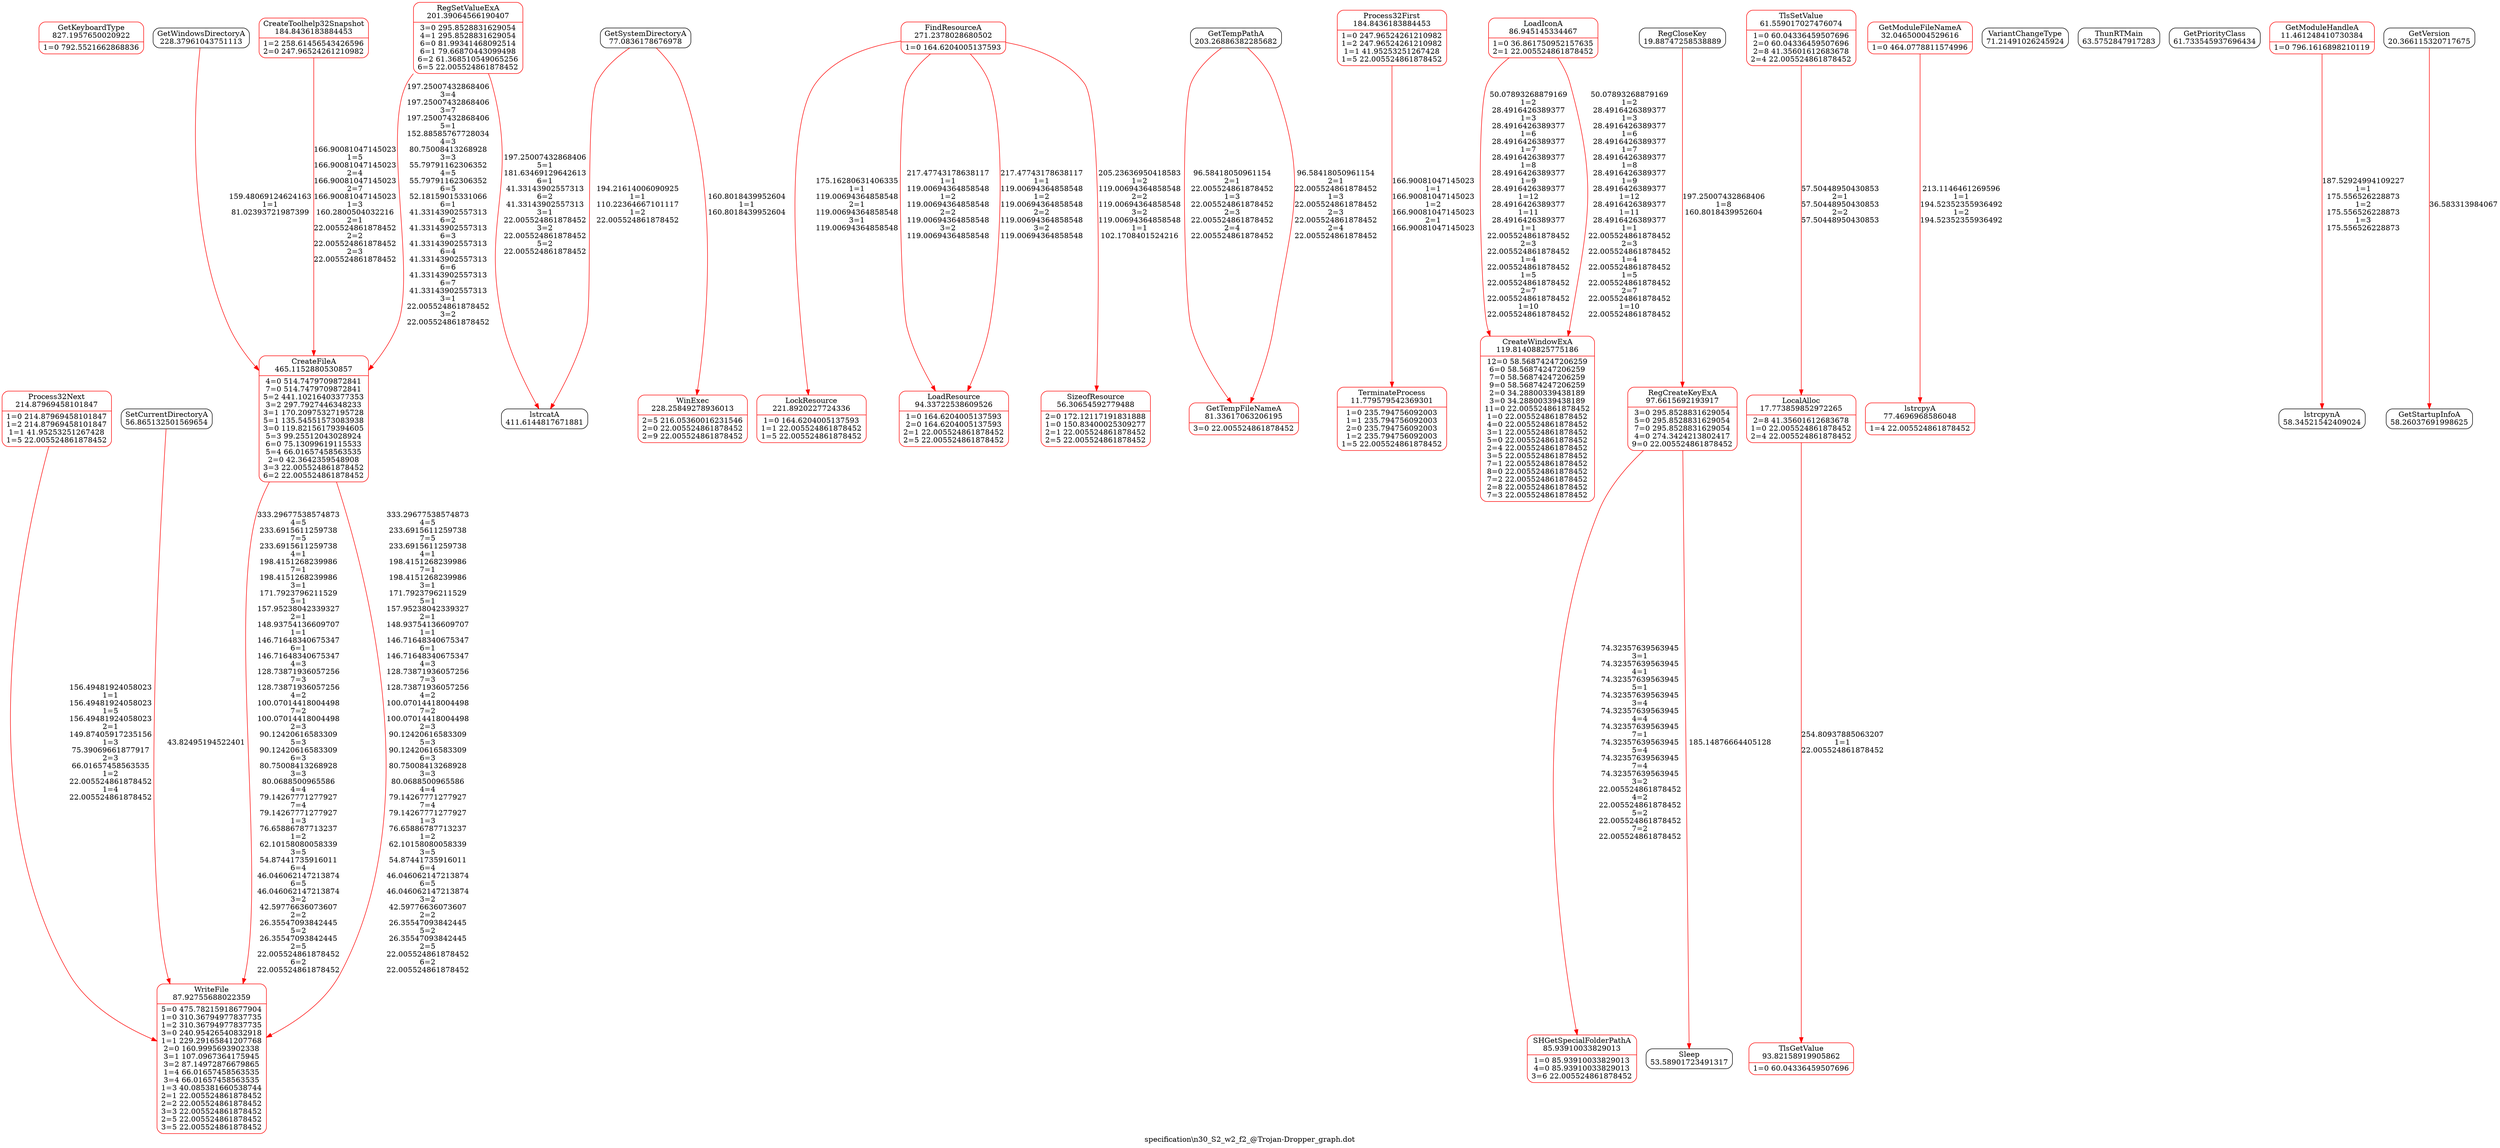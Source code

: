 digraph graphname { node [style=rounded]; label="specification\\n30_S2_w2_f2_@Trojan-Dropper_graph.dot";
GetKeyboardType	 [shape=record label="{GetKeyboardType\n827.1957650020922|{1=0 792.5521662868836}}" color=red];
CreateFileA	 [shape=record label="{CreateFileA\n465.1152880530857|{4=0 514.7479709872841\n7=0 514.7479709872841\n5=2 441.10216403377353\n3=2 297.7927446348233\n3=1 170.20975327195728\n5=1 135.54551573083938\n3=0 119.82156179394605\n5=3 99.25512043028924\n6=0 75.13099619115533\n5=4 66.01657458563535\n2=0 42.3642359548908\n3=3 22.005524861878452\n6=2 22.005524861878452}}" color=red];
lstrcatA	 [shape=record label="{lstrcatA\n411.6144817671881}" color=black];
FindResourceA	 [shape=record label="{FindResourceA\n271.2378028680502|{1=0 164.6204005137593}}" color=red];
GetWindowsDirectoryA	 [shape=record label="{GetWindowsDirectoryA\n228.37961043751113}" color=black];
WinExec	 [shape=record label="{WinExec\n228.25849278936013|{2=5 216.05360016231546\n2=0 22.005524861878452\n2=9 22.005524861878452}}" color=red];
LockResource	 [shape=record label="{LockResource\n221.8920227724336|{1=0 164.6204005137593\n1=1 22.005524861878452\n1=5 22.005524861878452}}" color=red];
Process32Next	 [shape=record label="{Process32Next\n214.87969458101847|{1=0 214.87969458101847\n1=2 214.87969458101847\n1=1 41.95253251267428\n1=5 22.005524861878452}}" color=red];
GetTempPathA	 [shape=record label="{GetTempPathA\n203.26886382285682}" color=black];
RegSetValueExA	 [shape=record label="{RegSetValueExA\n201.39064566190407|{3=0 295.8528831629054\n4=1 295.8528831629054\n6=0 81.99341468092514\n6=1 79.66870443099498\n6=2 61.368510549065256\n6=5 22.005524861878452}}" color=red];
CreateToolhelp32Snapshot	 [shape=record label="{CreateToolhelp32Snapshot\n184.8436183884453|{1=2 258.61456543426596\n2=0 247.96524261210982}}" color=red];
Process32First	 [shape=record label="{Process32First\n184.8436183884453|{1=0 247.96524261210982\n1=2 247.96524261210982\n1=1 41.95253251267428\n1=5 22.005524861878452}}" color=red];
CreateWindowExA	 [shape=record label="{CreateWindowExA\n119.81408825775186|{12=0 58.56874247206259\n6=0 58.56874247206259\n7=0 58.56874247206259\n9=0 58.56874247206259\n2=0 34.28800339438189\n3=0 34.28800339438189\n11=0 22.005524861878452\n1=0 22.005524861878452\n4=0 22.005524861878452\n3=1 22.005524861878452\n5=0 22.005524861878452\n2=4 22.005524861878452\n3=5 22.005524861878452\n7=1 22.005524861878452\n8=0 22.005524861878452\n7=2 22.005524861878452\n2=8 22.005524861878452\n7=3 22.005524861878452}}" color=red];
RegCreateKeyExA	 [shape=record label="{RegCreateKeyExA\n97.6615692193917|{3=0 295.8528831629054\n5=0 295.8528831629054\n7=0 295.8528831629054\n4=0 274.3424213802417\n9=0 22.005524861878452}}" color=red];
LoadResource	 [shape=record label="{LoadResource\n94.33722538609526|{1=0 164.6204005137593\n2=0 164.6204005137593\n2=1 22.005524861878452\n2=5 22.005524861878452}}" color=red];
TlsGetValue	 [shape=record label="{TlsGetValue\n93.82158919905862|{1=0 60.04336459507696}}" color=red];
WriteFile	 [shape=record label="{WriteFile\n87.92755688022359|{5=0 475.78215918677904\n1=0 310.36794977837735\n1=2 310.36794977837735\n3=0 240.95426540832918\n1=1 229.29165841207768\n2=0 160.9995693902338\n3=1 107.0967364175945\n3=2 87.14972876679865\n1=4 66.01657458563535\n3=4 66.01657458563535\n1=3 40.085381660538744\n2=1 22.005524861878452\n2=2 22.005524861878452\n3=3 22.005524861878452\n2=5 22.005524861878452\n3=5 22.005524861878452}}" color=red];
LoadIconA	 [shape=record label="{LoadIconA\n86.945145334467|{1=0 36.861750952157635\n2=1 22.005524861878452}}" color=red];
SHGetSpecialFolderPathA	 [shape=record label="{SHGetSpecialFolderPathA\n85.93910033829013|{1=0 85.93910033829013\n4=0 85.93910033829013\n3=6 22.005524861878452}}" color=red];
GetTempFileNameA	 [shape=record label="{GetTempFileNameA\n81.33617063206195|{3=0 22.005524861878452}}" color=red];
lstrcpyA	 [shape=record label="{lstrcpyA\n77.4696968586048|{1=4 22.005524861878452}}" color=red];
GetSystemDirectoryA	 [shape=record label="{GetSystemDirectoryA\n77.0836178676978}" color=black];
VariantChangeType	 [shape=record label="{VariantChangeType\n71.21491026245924}" color=black];
ThunRTMain	 [shape=record label="{ThunRTMain\n63.5752847917283}" color=black];
GetPriorityClass	 [shape=record label="{GetPriorityClass\n61.733545937696434}" color=black];
TlsSetValue	 [shape=record label="{TlsSetValue\n61.559017027476074|{1=0 60.04336459507696\n2=0 60.04336459507696\n2=8 41.35601612683678\n2=4 22.005524861878452}}" color=red];
lstrcpynA	 [shape=record label="{lstrcpynA\n58.34521542409024}" color=black];
GetStartupInfoA	 [shape=record label="{GetStartupInfoA\n58.26037691998625}" color=black];
SetCurrentDirectoryA	 [shape=record label="{SetCurrentDirectoryA\n56.865132501569654}" color=black];
SizeofResource	 [shape=record label="{SizeofResource\n56.30654592779488|{2=0 172.12117191831888\n1=0 150.83400025309277\n2=1 22.005524861878452\n2=5 22.005524861878452}}" color=red];
Sleep	 [shape=record label="{Sleep\n53.58901723491317}" color=black];
TerminateProcess	 [shape=record label="{TerminateProcess\n11.779579542369301|{1=0 235.794756092003\n1=1 235.794756092003\n2=0 235.794756092003\n1=2 235.794756092003\n1=5 22.005524861878452}}" color=red];
RegCloseKey	 [shape=record label="{RegCloseKey\n19.88747258538889}" color=black];
LocalAlloc	 [shape=record label="{LocalAlloc\n17.773859852972265|{2=8 41.35601612683678\n1=0 22.005524861878452\n2=4 22.005524861878452}}" color=red];
GetModuleFileNameA	 [shape=record label="{GetModuleFileNameA\n32.04650004529616|{1=0 464.0778811574996}}" color=red];
GetModuleHandleA	 [shape=record label="{GetModuleHandleA\n11.461248410730384|{1=0 796.1616898210119}}" color=red];
GetVersion	 [shape=record label="{GetVersion\n20.366115320717675}" color=black];
CreateFileA->WriteFile	 [label="333.29677538574873\n4=5\n233.6915611259738\n7=5\n233.6915611259738\n4=1\n198.4151268239986\n7=1\n198.4151268239986\n3=1\n171.7923796211529\n5=1\n157.95238042339327\n2=1\n148.93754136609707\n1=1\n146.71648340675347\n6=1\n146.71648340675347\n4=3\n128.73871936057256\n7=3\n128.73871936057256\n4=2\n100.07014418004498\n7=2\n100.07014418004498\n2=3\n90.12420616583309\n5=3\n90.12420616583309\n6=3\n80.75008413268928\n3=3\n80.0688500965586\n4=4\n79.14267771277927\n7=4\n79.14267771277927\n1=3\n76.65886787713237\n1=2\n62.10158080058339\n3=5\n54.87441735916011\n6=4\n46.046062147213874\n6=5\n46.046062147213874\n3=2\n42.59776636073607\n2=2\n26.35547093842445\n5=2\n26.35547093842445\n2=5\n22.005524861878452\n6=2\n22.005524861878452" color=red];
RegSetValueExA->lstrcatA	 [label="197.25007432868406\n5=1\n181.63469129642613\n6=1\n41.33143902557313\n6=2\n41.33143902557313\n3=1\n22.005524861878452\n3=2\n22.005524861878452\n5=2\n22.005524861878452" color=red];
FindResourceA->LoadResource	 [label="217.47743178638117\n1=1\n119.00694364858548\n1=2\n119.00694364858548\n2=2\n119.00694364858548\n3=2\n119.00694364858548" color=red];
GetWindowsDirectoryA->CreateFileA	 [label="159.48069124624163\n1=1\n81.02393721987399" color=red];
GetSystemDirectoryA->WinExec	 [label="160.8018439952604\n1=1\n160.8018439952604" color=red];
FindResourceA->LockResource	 [label="175.16280631406335\n1=1\n119.00694364858548\n2=1\n119.00694364858548\n3=1\n119.00694364858548" color=red];
Process32Next->WriteFile	 [label="156.49481924058023\n1=1\n156.49481924058023\n1=5\n156.49481924058023\n2=1\n149.87405917235156\n1=3\n75.39069661877917\n2=3\n66.01657458563535\n1=2\n22.005524861878452\n1=4\n22.005524861878452" color=red];
GetTempPathA->GetTempFileNameA	 [label="96.58418050961154\n2=1\n22.005524861878452\n1=3\n22.005524861878452\n2=3\n22.005524861878452\n2=4\n22.005524861878452" color=red];
RegSetValueExA->CreateFileA	 [label="197.25007432868406\n3=4\n197.25007432868406\n3=7\n197.25007432868406\n5=1\n152.88585767728034\n4=3\n80.75008413268928\n3=3\n55.79791162306352\n4=5\n55.79791162306352\n6=5\n52.18159015331066\n6=1\n41.33143902557313\n6=2\n41.33143902557313\n6=3\n41.33143902557313\n6=4\n41.33143902557313\n6=6\n41.33143902557313\n6=7\n41.33143902557313\n3=1\n22.005524861878452\n3=2\n22.005524861878452" color=red];
CreateToolhelp32Snapshot->CreateFileA	 [label="166.90081047145023\n1=5\n166.90081047145023\n2=4\n166.90081047145023\n2=7\n166.90081047145023\n1=3\n160.2800504032216\n2=1\n22.005524861878452\n2=2\n22.005524861878452\n2=3\n22.005524861878452" color=red];
Process32First->TerminateProcess	 [label="166.90081047145023\n1=1\n166.90081047145023\n1=2\n166.90081047145023\n2=1\n166.90081047145023" color=red];
LoadIconA->CreateWindowExA	 [label="50.07893268879169\n1=2\n28.4916426389377\n1=3\n28.4916426389377\n1=6\n28.4916426389377\n1=7\n28.4916426389377\n1=8\n28.4916426389377\n1=9\n28.4916426389377\n1=12\n28.4916426389377\n1=11\n28.4916426389377\n1=1\n22.005524861878452\n2=3\n22.005524861878452\n1=4\n22.005524861878452\n1=5\n22.005524861878452\n2=7\n22.005524861878452\n1=10\n22.005524861878452" color=red];
RegCloseKey->RegCreateKeyExA	 [label="197.25007432868406\n1=8\n160.8018439952604" color=red];
FindResourceA->LoadResource	 [label="217.47743178638117\n1=1\n119.00694364858548\n1=2\n119.00694364858548\n2=2\n119.00694364858548\n3=2\n119.00694364858548" color=red];
LocalAlloc->TlsGetValue	 [label="254.80937885063207\n1=1\n22.005524861878452" color=red];
CreateFileA->WriteFile	 [label="333.29677538574873\n4=5\n233.6915611259738\n7=5\n233.6915611259738\n4=1\n198.4151268239986\n7=1\n198.4151268239986\n3=1\n171.7923796211529\n5=1\n157.95238042339327\n2=1\n148.93754136609707\n1=1\n146.71648340675347\n6=1\n146.71648340675347\n4=3\n128.73871936057256\n7=3\n128.73871936057256\n4=2\n100.07014418004498\n7=2\n100.07014418004498\n2=3\n90.12420616583309\n5=3\n90.12420616583309\n6=3\n80.75008413268928\n3=3\n80.0688500965586\n4=4\n79.14267771277927\n7=4\n79.14267771277927\n1=3\n76.65886787713237\n1=2\n62.10158080058339\n3=5\n54.87441735916011\n6=4\n46.046062147213874\n6=5\n46.046062147213874\n3=2\n42.59776636073607\n2=2\n26.35547093842445\n5=2\n26.35547093842445\n2=5\n22.005524861878452\n6=2\n22.005524861878452" color=red];
LoadIconA->CreateWindowExA	 [label="50.07893268879169\n1=2\n28.4916426389377\n1=3\n28.4916426389377\n1=6\n28.4916426389377\n1=7\n28.4916426389377\n1=8\n28.4916426389377\n1=9\n28.4916426389377\n1=12\n28.4916426389377\n1=11\n28.4916426389377\n1=1\n22.005524861878452\n2=3\n22.005524861878452\n1=4\n22.005524861878452\n1=5\n22.005524861878452\n2=7\n22.005524861878452\n1=10\n22.005524861878452" color=red];
RegCreateKeyExA->SHGetSpecialFolderPathA	 [label="74.32357639563945\n3=1\n74.32357639563945\n4=1\n74.32357639563945\n5=1\n74.32357639563945\n3=4\n74.32357639563945\n4=4\n74.32357639563945\n7=1\n74.32357639563945\n5=4\n74.32357639563945\n7=4\n74.32357639563945\n3=2\n22.005524861878452\n4=2\n22.005524861878452\n5=2\n22.005524861878452\n7=2\n22.005524861878452" color=red];
GetTempPathA->GetTempFileNameA	 [label="96.58418050961154\n2=1\n22.005524861878452\n1=3\n22.005524861878452\n2=3\n22.005524861878452\n2=4\n22.005524861878452" color=red];
GetModuleFileNameA->lstrcpyA	 [label="213.1146461269596\n1=1\n194.52352355936492\n1=2\n194.52352355936492" color=red];
GetSystemDirectoryA->lstrcatA	 [label="194.21614006090925\n1=1\n110.22364667101117\n1=2\n22.005524861878452" color=red];
TlsSetValue->LocalAlloc	 [label="57.50448950430853\n2=1\n57.50448950430853\n2=2\n57.50448950430853" color=red];
GetModuleHandleA->lstrcpynA	 [label="187.52924994109227\n1=1\n175.556526228873\n1=2\n175.556526228873\n1=3\n175.556526228873" color=red];
GetVersion->GetStartupInfoA	 [label="36.583313984067" color=red];
SetCurrentDirectoryA->WriteFile	 [label="43.82495194522401" color=red];
FindResourceA->SizeofResource	 [label="205.23636950418583\n1=2\n119.00694364858548\n2=2\n119.00694364858548\n3=2\n119.00694364858548\n1=1\n102.1708401524216" color=red];
RegCreateKeyExA->Sleep	 [label="185.14876664405128" color=red];
}
